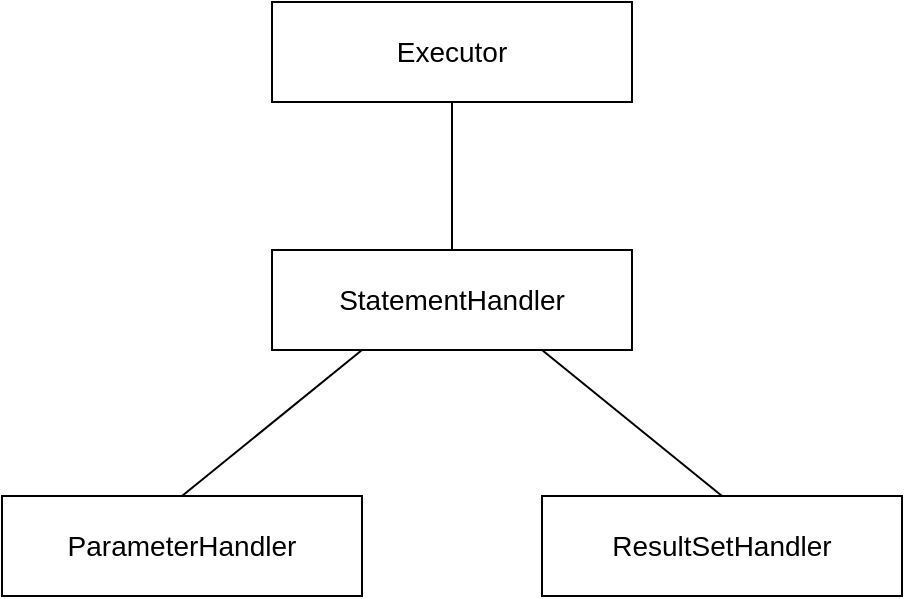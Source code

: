 <mxfile version="14.6.12" type="github"><diagram id="KhPUH10SDMJqSaa8CoSo" name="Page-1"><mxGraphModel dx="753" dy="528" grid="1" gridSize="10" guides="1" tooltips="1" connect="1" arrows="1" fold="1" page="1" pageScale="1" pageWidth="827" pageHeight="1169" math="0" shadow="0"><root><mxCell id="0"/><mxCell id="1" parent="0"/><mxCell id="Mscivm0f8iMQueAD4tUM-1" value="Executor" style="rounded=0;whiteSpace=wrap;html=1;fontSize=14;" vertex="1" parent="1"><mxGeometry x="315" y="20" width="180" height="50" as="geometry"/></mxCell><mxCell id="Mscivm0f8iMQueAD4tUM-3" value="StatementHandler" style="rounded=0;whiteSpace=wrap;html=1;fontSize=14;" vertex="1" parent="1"><mxGeometry x="315" y="144" width="180" height="50" as="geometry"/></mxCell><mxCell id="Mscivm0f8iMQueAD4tUM-4" value="ParameterHandler" style="rounded=0;whiteSpace=wrap;html=1;fontSize=14;" vertex="1" parent="1"><mxGeometry x="180" y="267" width="180" height="50" as="geometry"/></mxCell><mxCell id="Mscivm0f8iMQueAD4tUM-5" value="ResultSetHandler" style="rounded=0;whiteSpace=wrap;html=1;fontSize=14;" vertex="1" parent="1"><mxGeometry x="450" y="267" width="180" height="50" as="geometry"/></mxCell><mxCell id="Mscivm0f8iMQueAD4tUM-8" value="" style="endArrow=none;html=1;exitX=0.5;exitY=0;exitDx=0;exitDy=0;entryX=0.5;entryY=1;entryDx=0;entryDy=0;" edge="1" parent="1" source="Mscivm0f8iMQueAD4tUM-3" target="Mscivm0f8iMQueAD4tUM-1"><mxGeometry width="50" height="50" relative="1" as="geometry"><mxPoint x="350" y="120" as="sourcePoint"/><mxPoint x="400" y="70" as="targetPoint"/></mxGeometry></mxCell><mxCell id="Mscivm0f8iMQueAD4tUM-9" value="" style="endArrow=none;html=1;exitX=0.5;exitY=0;exitDx=0;exitDy=0;entryX=0.75;entryY=1;entryDx=0;entryDy=0;" edge="1" parent="1" source="Mscivm0f8iMQueAD4tUM-5" target="Mscivm0f8iMQueAD4tUM-3"><mxGeometry width="50" height="50" relative="1" as="geometry"><mxPoint x="414" y="294" as="sourcePoint"/><mxPoint x="414" y="220" as="targetPoint"/></mxGeometry></mxCell><mxCell id="Mscivm0f8iMQueAD4tUM-10" value="" style="endArrow=none;html=1;exitX=0.5;exitY=0;exitDx=0;exitDy=0;" edge="1" parent="1" source="Mscivm0f8iMQueAD4tUM-4"><mxGeometry width="50" height="50" relative="1" as="geometry"><mxPoint x="360" y="268" as="sourcePoint"/><mxPoint x="360" y="194" as="targetPoint"/></mxGeometry></mxCell></root></mxGraphModel></diagram></mxfile>